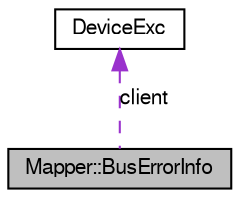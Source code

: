 digraph G
{
  edge [fontname="FreeSans",fontsize="10",labelfontname="FreeSans",labelfontsize="10"];
  node [fontname="FreeSans",fontsize="10",shape=record];
  Node1 [label="Mapper::BusErrorInfo",height=0.2,width=0.4,color="black", fillcolor="grey75", style="filled" fontcolor="black"];
  Node2 -> Node1 [dir=back,color="darkorchid3",fontsize="10",style="dashed",label="client"];
  Node2 [label="DeviceExc",height=0.2,width=0.4,color="black", fillcolor="white", style="filled",URL="$classDeviceExc.html"];
}
